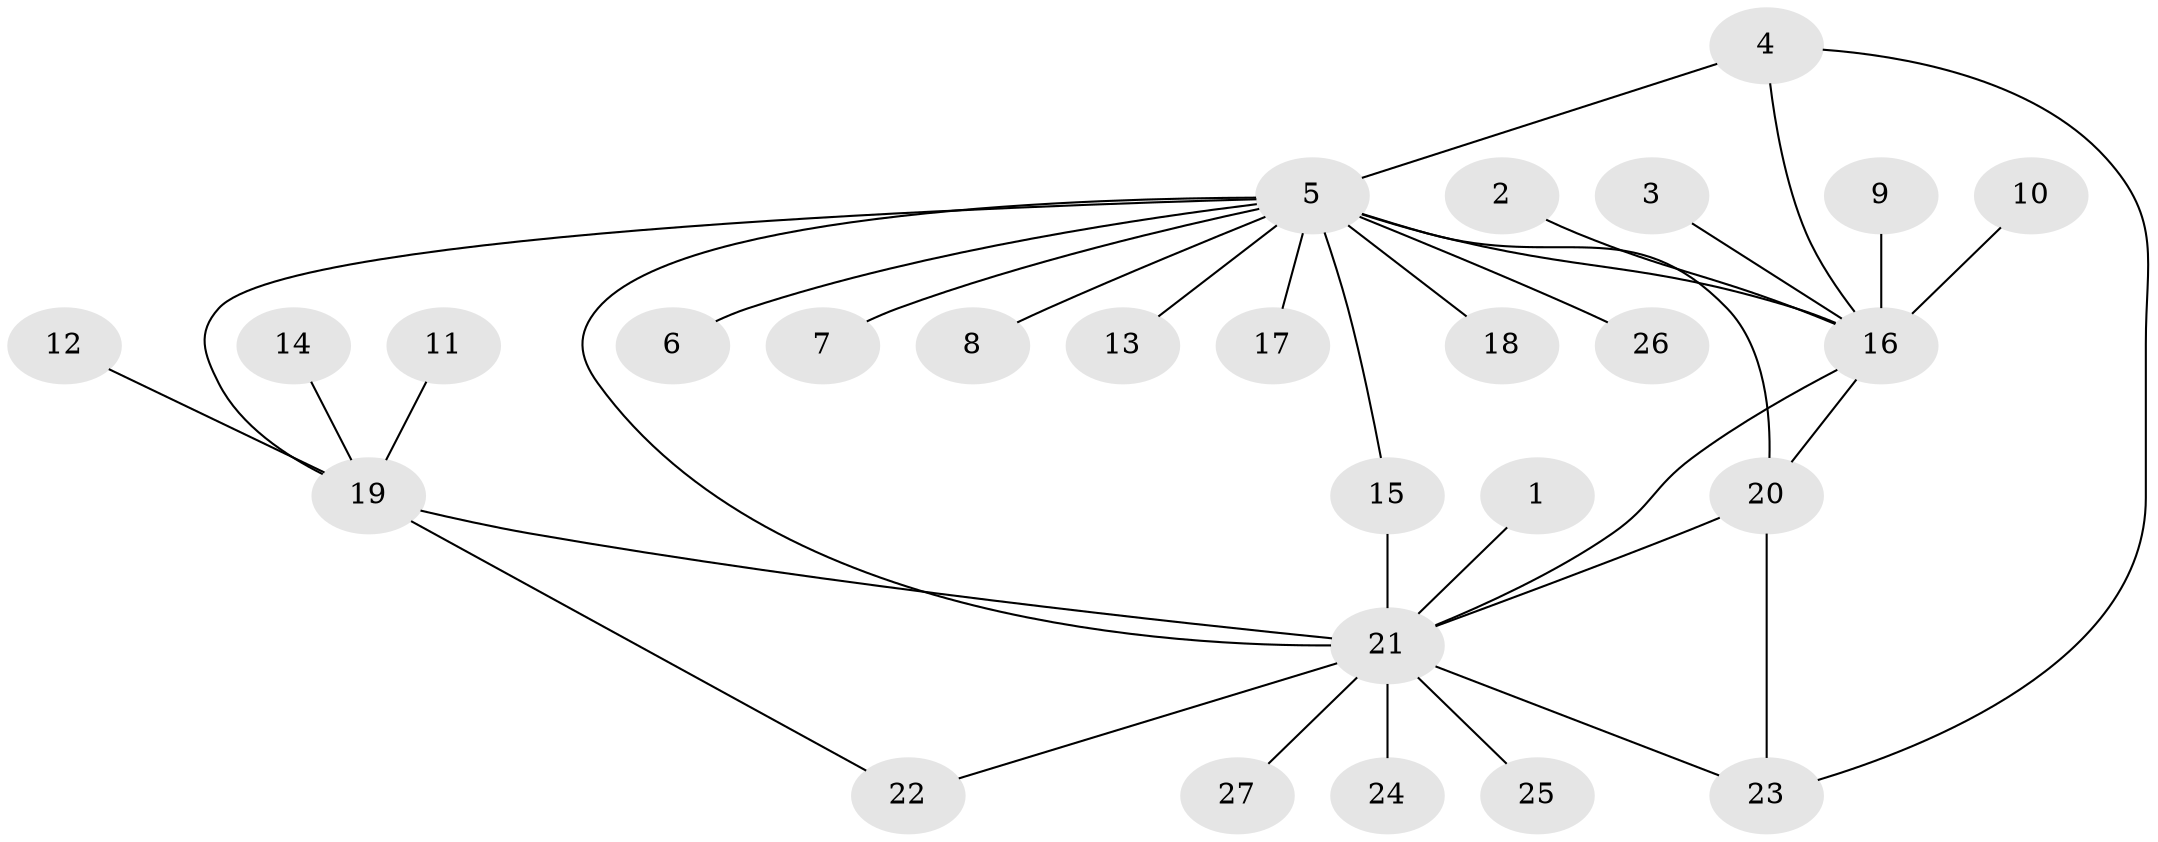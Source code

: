 // original degree distribution, {10: 0.019230769230769232, 11: 0.019230769230769232, 6: 0.019230769230769232, 5: 0.038461538461538464, 2: 0.15384615384615385, 1: 0.5384615384615384, 4: 0.057692307692307696, 3: 0.11538461538461539, 9: 0.019230769230769232, 14: 0.019230769230769232}
// Generated by graph-tools (version 1.1) at 2025/49/03/09/25 03:49:56]
// undirected, 27 vertices, 35 edges
graph export_dot {
graph [start="1"]
  node [color=gray90,style=filled];
  1;
  2;
  3;
  4;
  5;
  6;
  7;
  8;
  9;
  10;
  11;
  12;
  13;
  14;
  15;
  16;
  17;
  18;
  19;
  20;
  21;
  22;
  23;
  24;
  25;
  26;
  27;
  1 -- 21 [weight=1.0];
  2 -- 16 [weight=1.0];
  3 -- 16 [weight=1.0];
  4 -- 5 [weight=1.0];
  4 -- 16 [weight=1.0];
  4 -- 23 [weight=1.0];
  5 -- 6 [weight=1.0];
  5 -- 7 [weight=1.0];
  5 -- 8 [weight=1.0];
  5 -- 13 [weight=1.0];
  5 -- 15 [weight=1.0];
  5 -- 16 [weight=1.0];
  5 -- 17 [weight=1.0];
  5 -- 18 [weight=1.0];
  5 -- 19 [weight=1.0];
  5 -- 20 [weight=1.0];
  5 -- 21 [weight=1.0];
  5 -- 26 [weight=2.0];
  9 -- 16 [weight=1.0];
  10 -- 16 [weight=1.0];
  11 -- 19 [weight=1.0];
  12 -- 19 [weight=1.0];
  14 -- 19 [weight=1.0];
  15 -- 21 [weight=2.0];
  16 -- 20 [weight=1.0];
  16 -- 21 [weight=1.0];
  19 -- 21 [weight=1.0];
  19 -- 22 [weight=1.0];
  20 -- 21 [weight=1.0];
  20 -- 23 [weight=1.0];
  21 -- 22 [weight=1.0];
  21 -- 23 [weight=1.0];
  21 -- 24 [weight=1.0];
  21 -- 25 [weight=1.0];
  21 -- 27 [weight=1.0];
}
